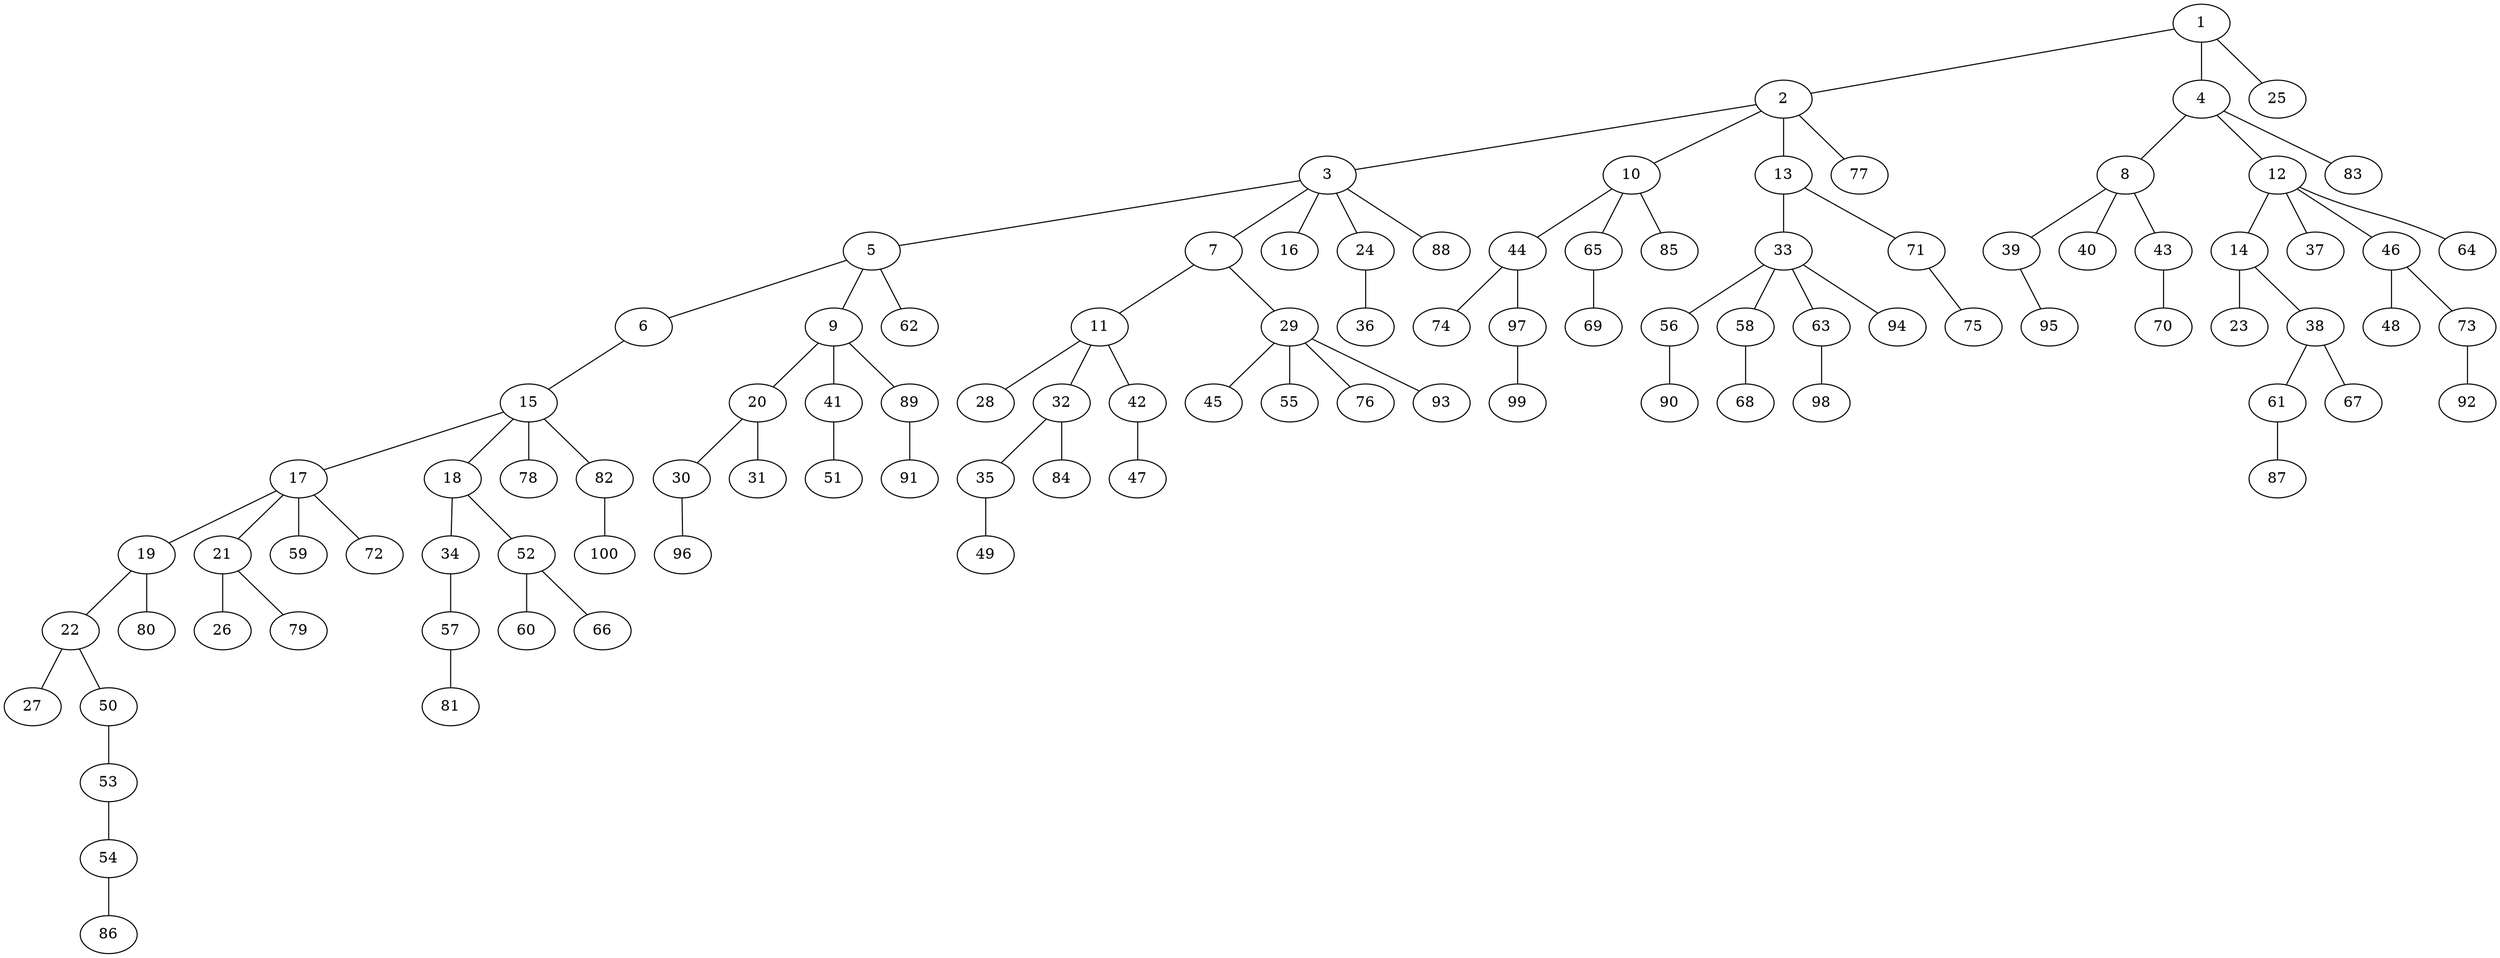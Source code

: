 graph graphname {1--2
1--4
1--25
2--3
2--10
2--13
2--77
3--5
3--7
3--16
3--24
3--88
4--8
4--12
4--83
5--6
5--9
5--62
6--15
7--11
7--29
8--39
8--40
8--43
9--20
9--41
9--89
10--44
10--65
10--85
11--28
11--32
11--42
12--14
12--37
12--46
12--64
13--33
13--71
14--23
14--38
15--17
15--18
15--78
15--82
17--19
17--21
17--59
17--72
18--34
18--52
19--22
19--80
20--30
20--31
21--26
21--79
22--27
22--50
24--36
29--45
29--55
29--76
29--93
30--96
32--35
32--84
33--56
33--58
33--63
33--94
34--57
35--49
38--61
38--67
39--95
41--51
42--47
43--70
44--74
44--97
46--48
46--73
50--53
52--60
52--66
53--54
54--86
56--90
57--81
58--68
61--87
63--98
65--69
71--75
73--92
82--100
89--91
97--99
}